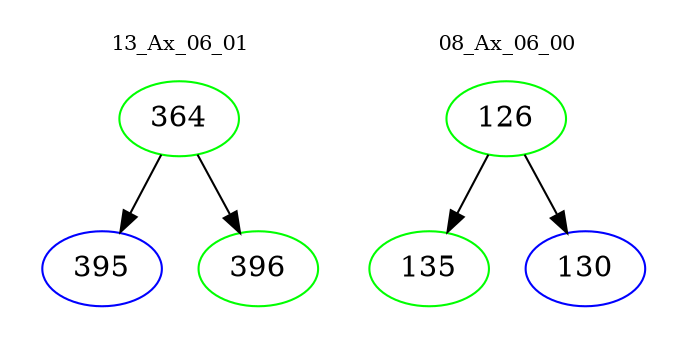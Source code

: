 digraph{
subgraph cluster_0 {
color = white
label = "13_Ax_06_01";
fontsize=10;
T0_364 [label="364", color="green"]
T0_364 -> T0_395 [color="black"]
T0_395 [label="395", color="blue"]
T0_364 -> T0_396 [color="black"]
T0_396 [label="396", color="green"]
}
subgraph cluster_1 {
color = white
label = "08_Ax_06_00";
fontsize=10;
T1_126 [label="126", color="green"]
T1_126 -> T1_135 [color="black"]
T1_135 [label="135", color="green"]
T1_126 -> T1_130 [color="black"]
T1_130 [label="130", color="blue"]
}
}

